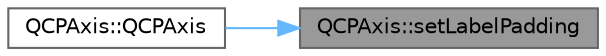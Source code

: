 digraph "QCPAxis::setLabelPadding"
{
 // LATEX_PDF_SIZE
  bgcolor="transparent";
  edge [fontname=Helvetica,fontsize=10,labelfontname=Helvetica,labelfontsize=10];
  node [fontname=Helvetica,fontsize=10,shape=box,height=0.2,width=0.4];
  rankdir="RL";
  Node1 [label="QCPAxis::setLabelPadding",height=0.2,width=0.4,color="gray40", fillcolor="grey60", style="filled", fontcolor="black",tooltip=" "];
  Node1 -> Node2 [dir="back",color="steelblue1",style="solid"];
  Node2 [label="QCPAxis::QCPAxis",height=0.2,width=0.4,color="grey40", fillcolor="white", style="filled",URL="$class_q_c_p_axis.html#ac62c042968bae0e6d474fcfc57c9b71f",tooltip=" "];
}

